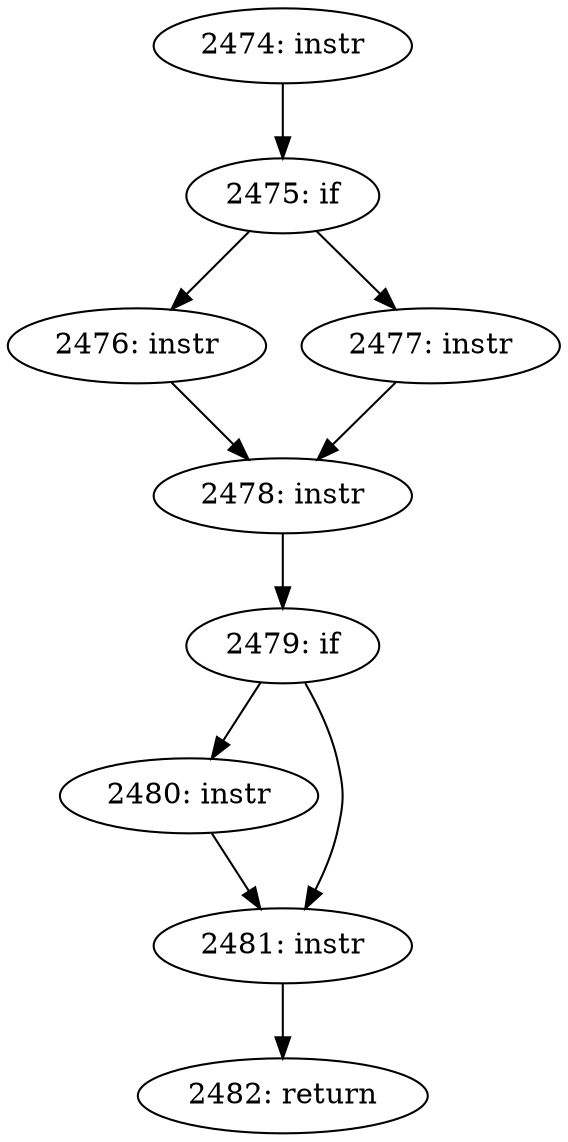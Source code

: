 digraph CFG_tcp_add_reno_sack {
2474 [label="2474: instr"]
	2474 -> 2475
2475 [label="2475: if"]
	2475 -> 2476
	2475 -> 2477
2476 [label="2476: instr"]
	2476 -> 2478
2477 [label="2477: instr"]
	2477 -> 2478
2478 [label="2478: instr"]
	2478 -> 2479
2479 [label="2479: if"]
	2479 -> 2480
	2479 -> 2481
2480 [label="2480: instr"]
	2480 -> 2481
2481 [label="2481: instr"]
	2481 -> 2482
2482 [label="2482: return"]
	
}
